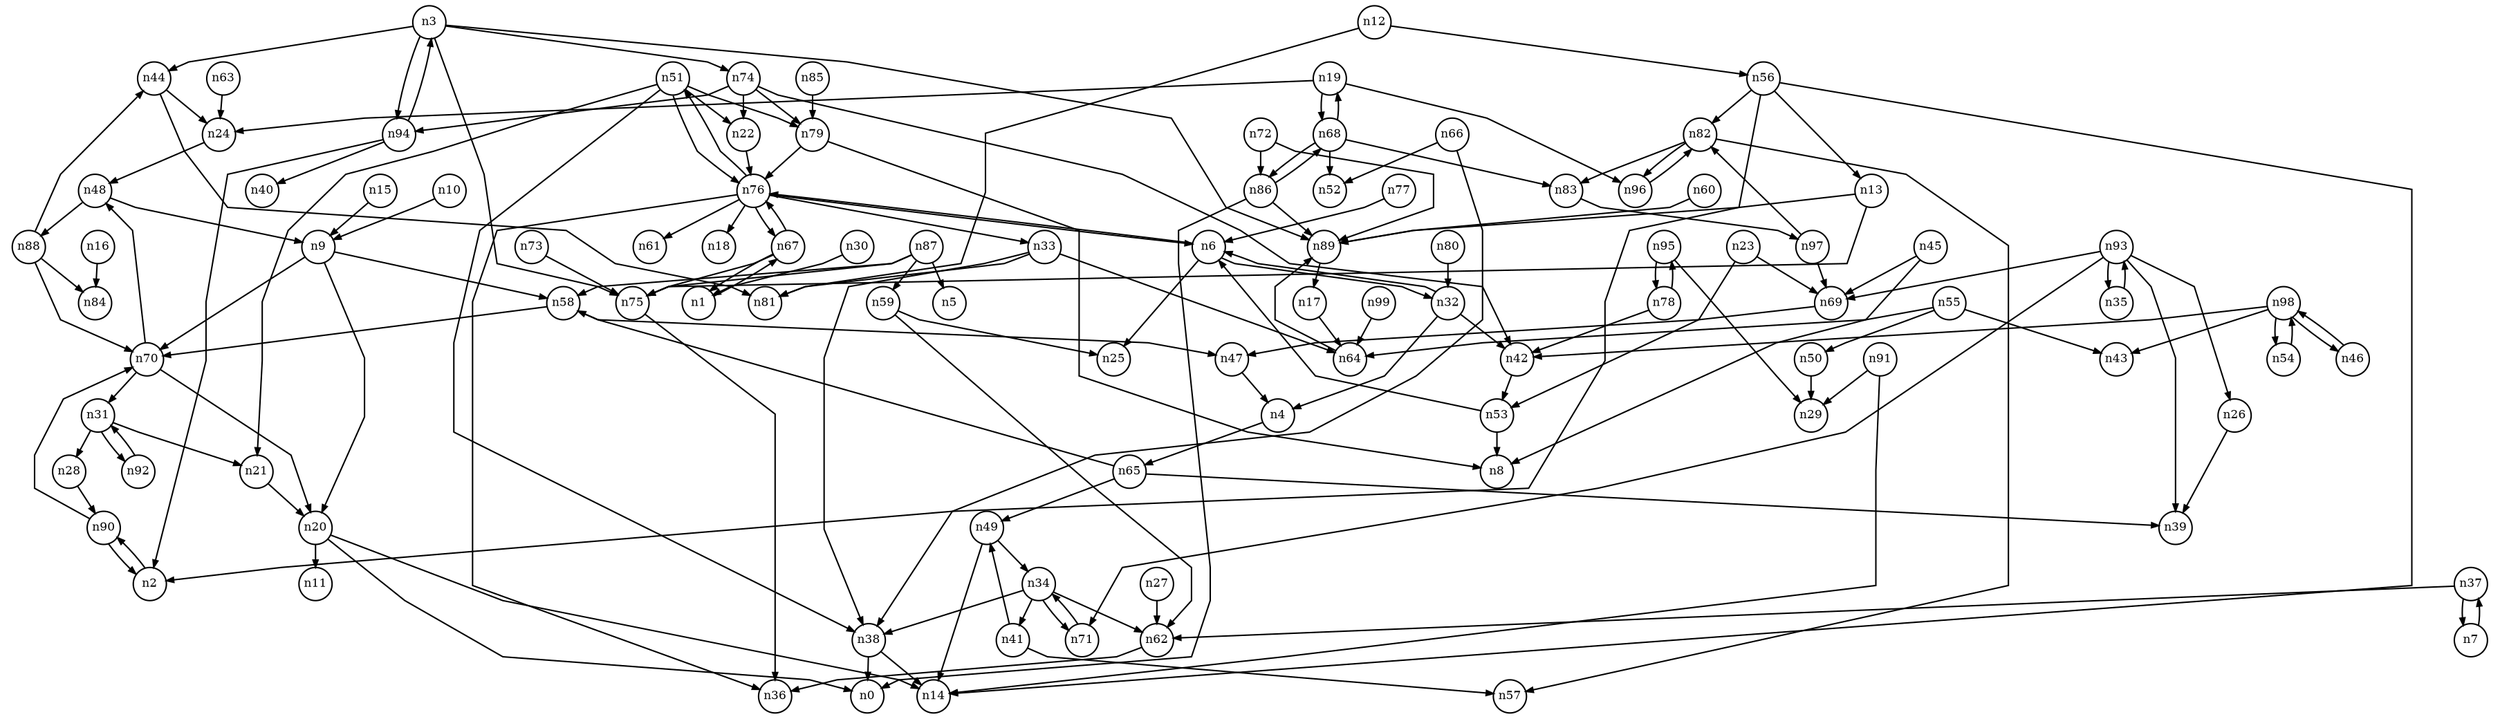 digraph G{
splines=polyline;
ranksep=0.22;
nodesep=0.22;
nodesize=0.32;
fontsize=8
edge [arrowsize=0.5]
node [fontsize=8 shape=circle width=0.32 fixedsize=shape];

n44 -> n24
n44 -> n81
n3 -> n44
n3 -> n74
n3 -> n75
n3 -> n89
n3 -> n94
n74 -> n22
n74 -> n42
n74 -> n79
n74 -> n94
n75 -> n36
n89 -> n17
n6 -> n25
n6 -> n32
n6 -> n76
n32 -> n4
n32 -> n42
n32 -> n6
n20 -> n0
n20 -> n11
n20 -> n14
n9 -> n20
n9 -> n58
n9 -> n70
n58 -> n47
n58 -> n70
n10 -> n9
n56 -> n2
n56 -> n13
n56 -> n14
n56 -> n82
n12 -> n56
n12 -> n81
n13 -> n75
n13 -> n89
n15 -> n9
n16 -> n84
n64 -> n89
n17 -> n64
n24 -> n48
n19 -> n24
n19 -> n96
n19 -> n68
n96 -> n82
n21 -> n20
n53 -> n8
n53 -> n6
n23 -> n53
n23 -> n69
n69 -> n47
n26 -> n39
n62 -> n36
n27 -> n62
n90 -> n2
n90 -> n70
n28 -> n90
n1 -> n67
n30 -> n1
n31 -> n21
n31 -> n28
n31 -> n92
n92 -> n31
n4 -> n65
n42 -> n53
n38 -> n0
n38 -> n14
n33 -> n38
n33 -> n64
n33 -> n81
n34 -> n38
n34 -> n41
n34 -> n62
n34 -> n71
n41 -> n49
n41 -> n57
n71 -> n34
n7 -> n37
n37 -> n7
n37 -> n62
n49 -> n14
n49 -> n34
n45 -> n8
n45 -> n69
n47 -> n4
n48 -> n9
n48 -> n88
n88 -> n44
n88 -> n84
n88 -> n70
n50 -> n29
n51 -> n21
n51 -> n22
n51 -> n38
n51 -> n79
n51 -> n76
n22 -> n76
n79 -> n8
n79 -> n76
n55 -> n43
n55 -> n50
n55 -> n64
n2 -> n90
n82 -> n57
n82 -> n83
n82 -> n96
n59 -> n25
n59 -> n62
n60 -> n89
n63 -> n24
n65 -> n39
n65 -> n49
n65 -> n58
n66 -> n38
n66 -> n52
n67 -> n1
n67 -> n75
n67 -> n76
n68 -> n19
n68 -> n52
n68 -> n83
n68 -> n86
n83 -> n97
n86 -> n0
n86 -> n89
n86 -> n68
n70 -> n20
n70 -> n31
n70 -> n48
n72 -> n86
n72 -> n89
n73 -> n75
n76 -> n6
n76 -> n18
n76 -> n33
n76 -> n36
n76 -> n51
n76 -> n61
n76 -> n67
n77 -> n6
n78 -> n42
n78 -> n95
n95 -> n29
n95 -> n78
n80 -> n32
n85 -> n79
n87 -> n5
n87 -> n58
n87 -> n59
n87 -> n75
n91 -> n14
n91 -> n29
n93 -> n26
n93 -> n35
n93 -> n39
n93 -> n69
n93 -> n71
n35 -> n93
n94 -> n2
n94 -> n3
n94 -> n40
n97 -> n69
n97 -> n82
n98 -> n42
n98 -> n43
n98 -> n46
n98 -> n54
n46 -> n98
n54 -> n98
n99 -> n64
}
